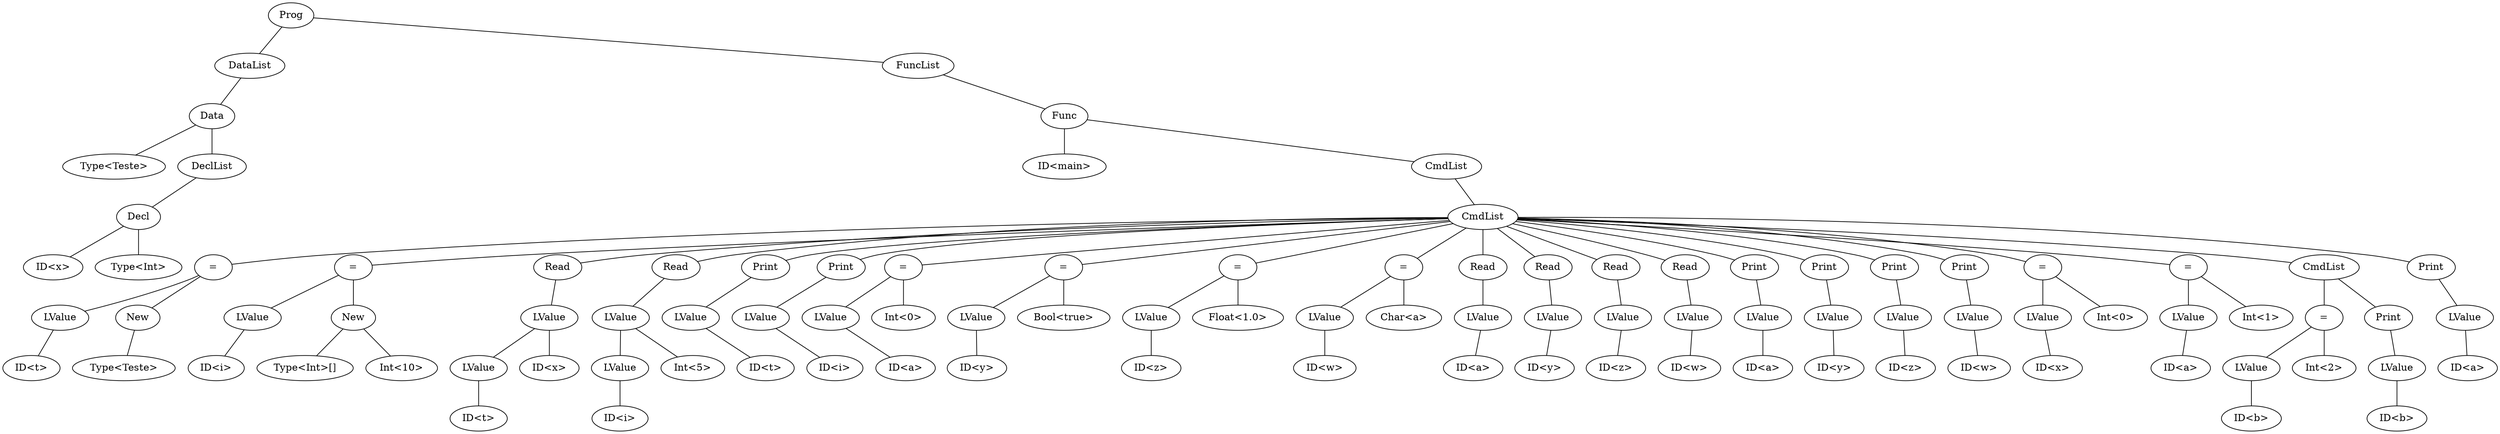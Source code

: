 graph program {
99 [label=Prog]
99--6
6 [label=DataList]
6--5
5 [label= "Data"]
5--4
4 [label="Type<Teste>"]
5--3
3 [label=DeclList]
3--2
2 [label="Decl"]
2--1
1 [label="ID<x>"]
2--0
0 [label="Type<Int>"]
99--98
98 [label=FuncList]
98--97
97 [label="Func"]
97--96
96 [label="ID<main>"]
97--95
95 [label=CmdList]
95--13
13 [label=CmdList]
13--12
12 [label= "="]
12--9
9 [label="LValue"]
9--8
8 [label="ID<t>"]
12--11
11 [label= "New"]
11--10
10 [label="Type<Teste>"]
13--19
19 [label= "="]
19--15
15 [label="LValue"]
15--14
14 [label="ID<i>"]
19--18
18 [label= "New"]
18--16
16 [label="Type<Int>[]"]
18--17
17 [label="Int<10>"]
13--24
24 [label="Read"]
24--23
23 [label="LValue"]
23--21
21 [label="LValue"]
21--20
20 [label="ID<t>"]
23--22
22 [label="ID<x>"]
13--29
29 [label="Read"]
29--28
28 [label="LValue"]
28--26
26 [label="LValue"]
26--25
25 [label="ID<i>"]
28--27
27 [label="Int<5>"]
13--32
32 [label="Print"]
32--31
31 [label="LValue"]
31--30
30 [label="ID<t>"]
13--35
35 [label="Print"]
35--34
34 [label="LValue"]
34--33
33 [label="ID<i>"]
13--39
39 [label= "="]
39--37
37 [label="LValue"]
37--36
36 [label="ID<a>"]
39--38
38 [label="Int<0>"]
13--43
43 [label= "="]
43--41
41 [label="LValue"]
41--40
40 [label="ID<y>"]
43--42
42 [label="Bool<true>"]
13--47
47 [label= "="]
47--45
45 [label="LValue"]
45--44
44 [label="ID<z>"]
47--46
46 [label="Float<1.0>"]
13--51
51 [label= "="]
51--49
49 [label="LValue"]
49--48
48 [label="ID<w>"]
51--50
50 [label="Char<a>"]
13--54
54 [label="Read"]
54--53
53 [label="LValue"]
53--52
52 [label="ID<a>"]
13--57
57 [label="Read"]
57--56
56 [label="LValue"]
56--55
55 [label="ID<y>"]
13--60
60 [label="Read"]
60--59
59 [label="LValue"]
59--58
58 [label="ID<z>"]
13--63
63 [label="Read"]
63--62
62 [label="LValue"]
62--61
61 [label="ID<w>"]
13--66
66 [label="Print"]
66--65
65 [label="LValue"]
65--64
64 [label="ID<a>"]
13--69
69 [label="Print"]
69--68
68 [label="LValue"]
68--67
67 [label="ID<y>"]
13--72
72 [label="Print"]
72--71
71 [label="LValue"]
71--70
70 [label="ID<z>"]
13--75
75 [label="Print"]
75--74
74 [label="LValue"]
74--73
73 [label="ID<w>"]
13--79
79 [label= "="]
79--77
77 [label="LValue"]
77--76
76 [label="ID<x>"]
79--78
78 [label="Int<0>"]
13--83
83 [label= "="]
83--81
81 [label="LValue"]
81--80
80 [label="ID<a>"]
83--82
82 [label="Int<1>"]
13--88
88 [label=CmdList]
88--87
87 [label= "="]
87--85
85 [label="LValue"]
85--84
84 [label="ID<b>"]
87--86
86 [label="Int<2>"]
88--91
91 [label="Print"]
91--90
90 [label="LValue"]
90--89
89 [label="ID<b>"]
13--94
94 [label="Print"]
94--93
93 [label="LValue"]
93--92
92 [label="ID<a>"]
}
